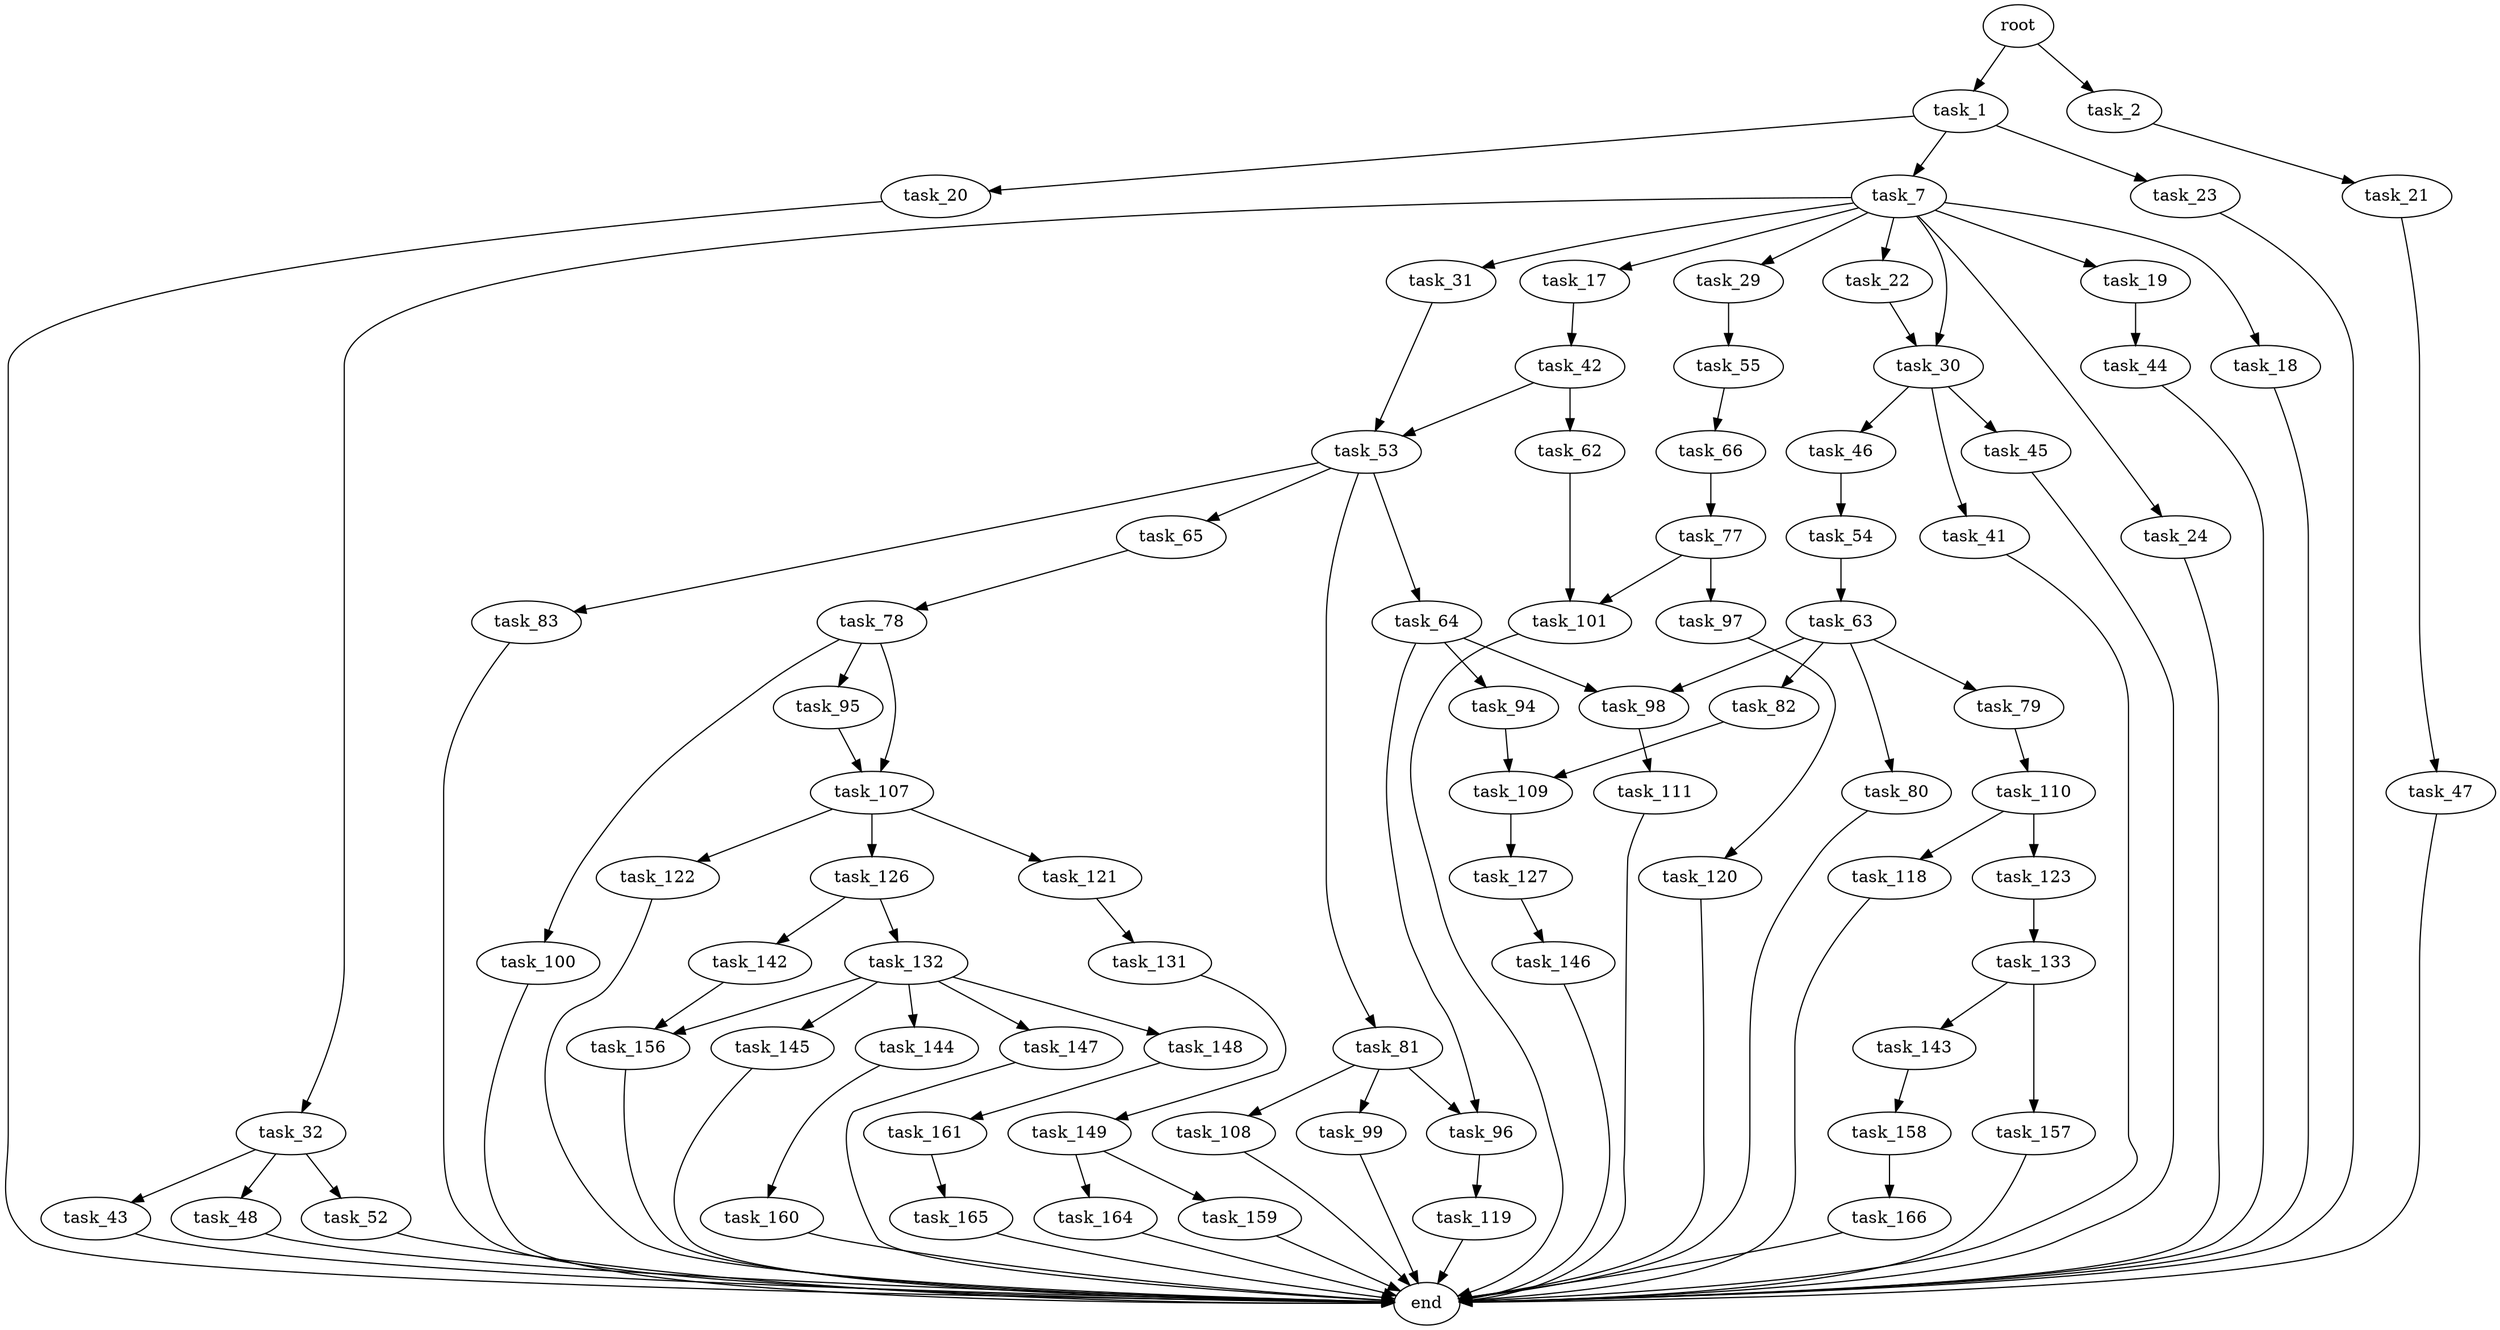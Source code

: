 digraph G {
  root [size="0.000000"];
  task_1 [size="23000337828.000000"];
  task_2 [size="68719476736.000000"];
  task_7 [size="3848909601.000000"];
  task_20 [size="17320939983.000000"];
  task_23 [size="21050897783.000000"];
  task_21 [size="68719476736.000000"];
  task_17 [size="549755813888.000000"];
  task_18 [size="426635271893.000000"];
  task_19 [size="4355417961.000000"];
  task_22 [size="28991029248.000000"];
  task_24 [size="284904574054.000000"];
  task_29 [size="906362431.000000"];
  task_30 [size="16081457516.000000"];
  task_31 [size="19696225828.000000"];
  task_32 [size="231928233984.000000"];
  task_42 [size="39090033526.000000"];
  end [size="0.000000"];
  task_44 [size="1364007419.000000"];
  task_47 [size="96267678744.000000"];
  task_55 [size="2122882438.000000"];
  task_41 [size="762852918.000000"];
  task_45 [size="368293445632.000000"];
  task_46 [size="314203264369.000000"];
  task_53 [size="17805828777.000000"];
  task_43 [size="9936009974.000000"];
  task_48 [size="1073741824000.000000"];
  task_52 [size="38625525931.000000"];
  task_62 [size="8589934592.000000"];
  task_54 [size="549755813888.000000"];
  task_64 [size="334850303756.000000"];
  task_65 [size="25035543163.000000"];
  task_81 [size="3522642016.000000"];
  task_83 [size="231928233984.000000"];
  task_63 [size="259213951796.000000"];
  task_66 [size="799090140680.000000"];
  task_101 [size="28991029248.000000"];
  task_79 [size="705615635491.000000"];
  task_80 [size="15611610274.000000"];
  task_82 [size="1073741824000.000000"];
  task_98 [size="68719476736.000000"];
  task_94 [size="35734064564.000000"];
  task_96 [size="213984265382.000000"];
  task_78 [size="40484557200.000000"];
  task_77 [size="28991029248.000000"];
  task_97 [size="3473667866.000000"];
  task_95 [size="1924288437.000000"];
  task_100 [size="231928233984.000000"];
  task_107 [size="68719476736.000000"];
  task_110 [size="5333498248.000000"];
  task_99 [size="68719476736.000000"];
  task_108 [size="12513081800.000000"];
  task_109 [size="21326195974.000000"];
  task_119 [size="28991029248.000000"];
  task_120 [size="368293445632.000000"];
  task_111 [size="237493422961.000000"];
  task_121 [size="5625345964.000000"];
  task_122 [size="28991029248.000000"];
  task_126 [size="475568721837.000000"];
  task_127 [size="41683851784.000000"];
  task_118 [size="368293445632.000000"];
  task_123 [size="549755813888.000000"];
  task_131 [size="346876081079.000000"];
  task_133 [size="8589934592.000000"];
  task_132 [size="140846002492.000000"];
  task_142 [size="2932381747.000000"];
  task_146 [size="27563147733.000000"];
  task_149 [size="368293445632.000000"];
  task_144 [size="1073741824000.000000"];
  task_145 [size="48210738764.000000"];
  task_147 [size="28991029248.000000"];
  task_148 [size="231928233984.000000"];
  task_156 [size="1073741824000.000000"];
  task_143 [size="1939234912.000000"];
  task_157 [size="653551254096.000000"];
  task_158 [size="36170802523.000000"];
  task_160 [size="17706200592.000000"];
  task_161 [size="134217728000.000000"];
  task_159 [size="68719476736.000000"];
  task_164 [size="3686164859.000000"];
  task_166 [size="231928233984.000000"];
  task_165 [size="61757362006.000000"];

  root -> task_1 [size="1.000000"];
  root -> task_2 [size="1.000000"];
  task_1 -> task_7 [size="33554432.000000"];
  task_1 -> task_20 [size="33554432.000000"];
  task_1 -> task_23 [size="33554432.000000"];
  task_2 -> task_21 [size="134217728.000000"];
  task_7 -> task_17 [size="75497472.000000"];
  task_7 -> task_18 [size="75497472.000000"];
  task_7 -> task_19 [size="75497472.000000"];
  task_7 -> task_22 [size="75497472.000000"];
  task_7 -> task_24 [size="75497472.000000"];
  task_7 -> task_29 [size="75497472.000000"];
  task_7 -> task_30 [size="75497472.000000"];
  task_7 -> task_31 [size="75497472.000000"];
  task_7 -> task_32 [size="75497472.000000"];
  task_20 -> end [size="1.000000"];
  task_23 -> end [size="1.000000"];
  task_21 -> task_47 [size="134217728.000000"];
  task_17 -> task_42 [size="536870912.000000"];
  task_18 -> end [size="1.000000"];
  task_19 -> task_44 [size="209715200.000000"];
  task_22 -> task_30 [size="75497472.000000"];
  task_24 -> end [size="1.000000"];
  task_29 -> task_55 [size="75497472.000000"];
  task_30 -> task_41 [size="411041792.000000"];
  task_30 -> task_45 [size="411041792.000000"];
  task_30 -> task_46 [size="411041792.000000"];
  task_31 -> task_53 [size="411041792.000000"];
  task_32 -> task_43 [size="301989888.000000"];
  task_32 -> task_48 [size="301989888.000000"];
  task_32 -> task_52 [size="301989888.000000"];
  task_42 -> task_53 [size="33554432.000000"];
  task_42 -> task_62 [size="33554432.000000"];
  task_44 -> end [size="1.000000"];
  task_47 -> end [size="1.000000"];
  task_55 -> task_66 [size="134217728.000000"];
  task_41 -> end [size="1.000000"];
  task_45 -> end [size="1.000000"];
  task_46 -> task_54 [size="411041792.000000"];
  task_53 -> task_64 [size="33554432.000000"];
  task_53 -> task_65 [size="33554432.000000"];
  task_53 -> task_81 [size="33554432.000000"];
  task_53 -> task_83 [size="33554432.000000"];
  task_43 -> end [size="1.000000"];
  task_48 -> end [size="1.000000"];
  task_52 -> end [size="1.000000"];
  task_62 -> task_101 [size="33554432.000000"];
  task_54 -> task_63 [size="536870912.000000"];
  task_64 -> task_94 [size="301989888.000000"];
  task_64 -> task_96 [size="301989888.000000"];
  task_64 -> task_98 [size="301989888.000000"];
  task_65 -> task_78 [size="411041792.000000"];
  task_81 -> task_96 [size="134217728.000000"];
  task_81 -> task_99 [size="134217728.000000"];
  task_81 -> task_108 [size="134217728.000000"];
  task_83 -> end [size="1.000000"];
  task_63 -> task_79 [size="411041792.000000"];
  task_63 -> task_80 [size="411041792.000000"];
  task_63 -> task_82 [size="411041792.000000"];
  task_63 -> task_98 [size="411041792.000000"];
  task_66 -> task_77 [size="536870912.000000"];
  task_101 -> end [size="1.000000"];
  task_79 -> task_110 [size="679477248.000000"];
  task_80 -> end [size="1.000000"];
  task_82 -> task_109 [size="838860800.000000"];
  task_98 -> task_111 [size="134217728.000000"];
  task_94 -> task_109 [size="33554432.000000"];
  task_96 -> task_119 [size="301989888.000000"];
  task_78 -> task_95 [size="134217728.000000"];
  task_78 -> task_100 [size="134217728.000000"];
  task_78 -> task_107 [size="134217728.000000"];
  task_77 -> task_97 [size="75497472.000000"];
  task_77 -> task_101 [size="75497472.000000"];
  task_97 -> task_120 [size="134217728.000000"];
  task_95 -> task_107 [size="134217728.000000"];
  task_100 -> end [size="1.000000"];
  task_107 -> task_121 [size="134217728.000000"];
  task_107 -> task_122 [size="134217728.000000"];
  task_107 -> task_126 [size="134217728.000000"];
  task_110 -> task_118 [size="134217728.000000"];
  task_110 -> task_123 [size="134217728.000000"];
  task_99 -> end [size="1.000000"];
  task_108 -> end [size="1.000000"];
  task_109 -> task_127 [size="33554432.000000"];
  task_119 -> end [size="1.000000"];
  task_120 -> end [size="1.000000"];
  task_111 -> end [size="1.000000"];
  task_121 -> task_131 [size="301989888.000000"];
  task_122 -> end [size="1.000000"];
  task_126 -> task_132 [size="301989888.000000"];
  task_126 -> task_142 [size="301989888.000000"];
  task_127 -> task_146 [size="679477248.000000"];
  task_118 -> end [size="1.000000"];
  task_123 -> task_133 [size="536870912.000000"];
  task_131 -> task_149 [size="411041792.000000"];
  task_133 -> task_143 [size="33554432.000000"];
  task_133 -> task_157 [size="33554432.000000"];
  task_132 -> task_144 [size="536870912.000000"];
  task_132 -> task_145 [size="536870912.000000"];
  task_132 -> task_147 [size="536870912.000000"];
  task_132 -> task_148 [size="536870912.000000"];
  task_132 -> task_156 [size="536870912.000000"];
  task_142 -> task_156 [size="75497472.000000"];
  task_146 -> end [size="1.000000"];
  task_149 -> task_159 [size="411041792.000000"];
  task_149 -> task_164 [size="411041792.000000"];
  task_144 -> task_160 [size="838860800.000000"];
  task_145 -> end [size="1.000000"];
  task_147 -> end [size="1.000000"];
  task_148 -> task_161 [size="301989888.000000"];
  task_156 -> end [size="1.000000"];
  task_143 -> task_158 [size="33554432.000000"];
  task_157 -> end [size="1.000000"];
  task_158 -> task_166 [size="679477248.000000"];
  task_160 -> end [size="1.000000"];
  task_161 -> task_165 [size="209715200.000000"];
  task_159 -> end [size="1.000000"];
  task_164 -> end [size="1.000000"];
  task_166 -> end [size="1.000000"];
  task_165 -> end [size="1.000000"];
}
